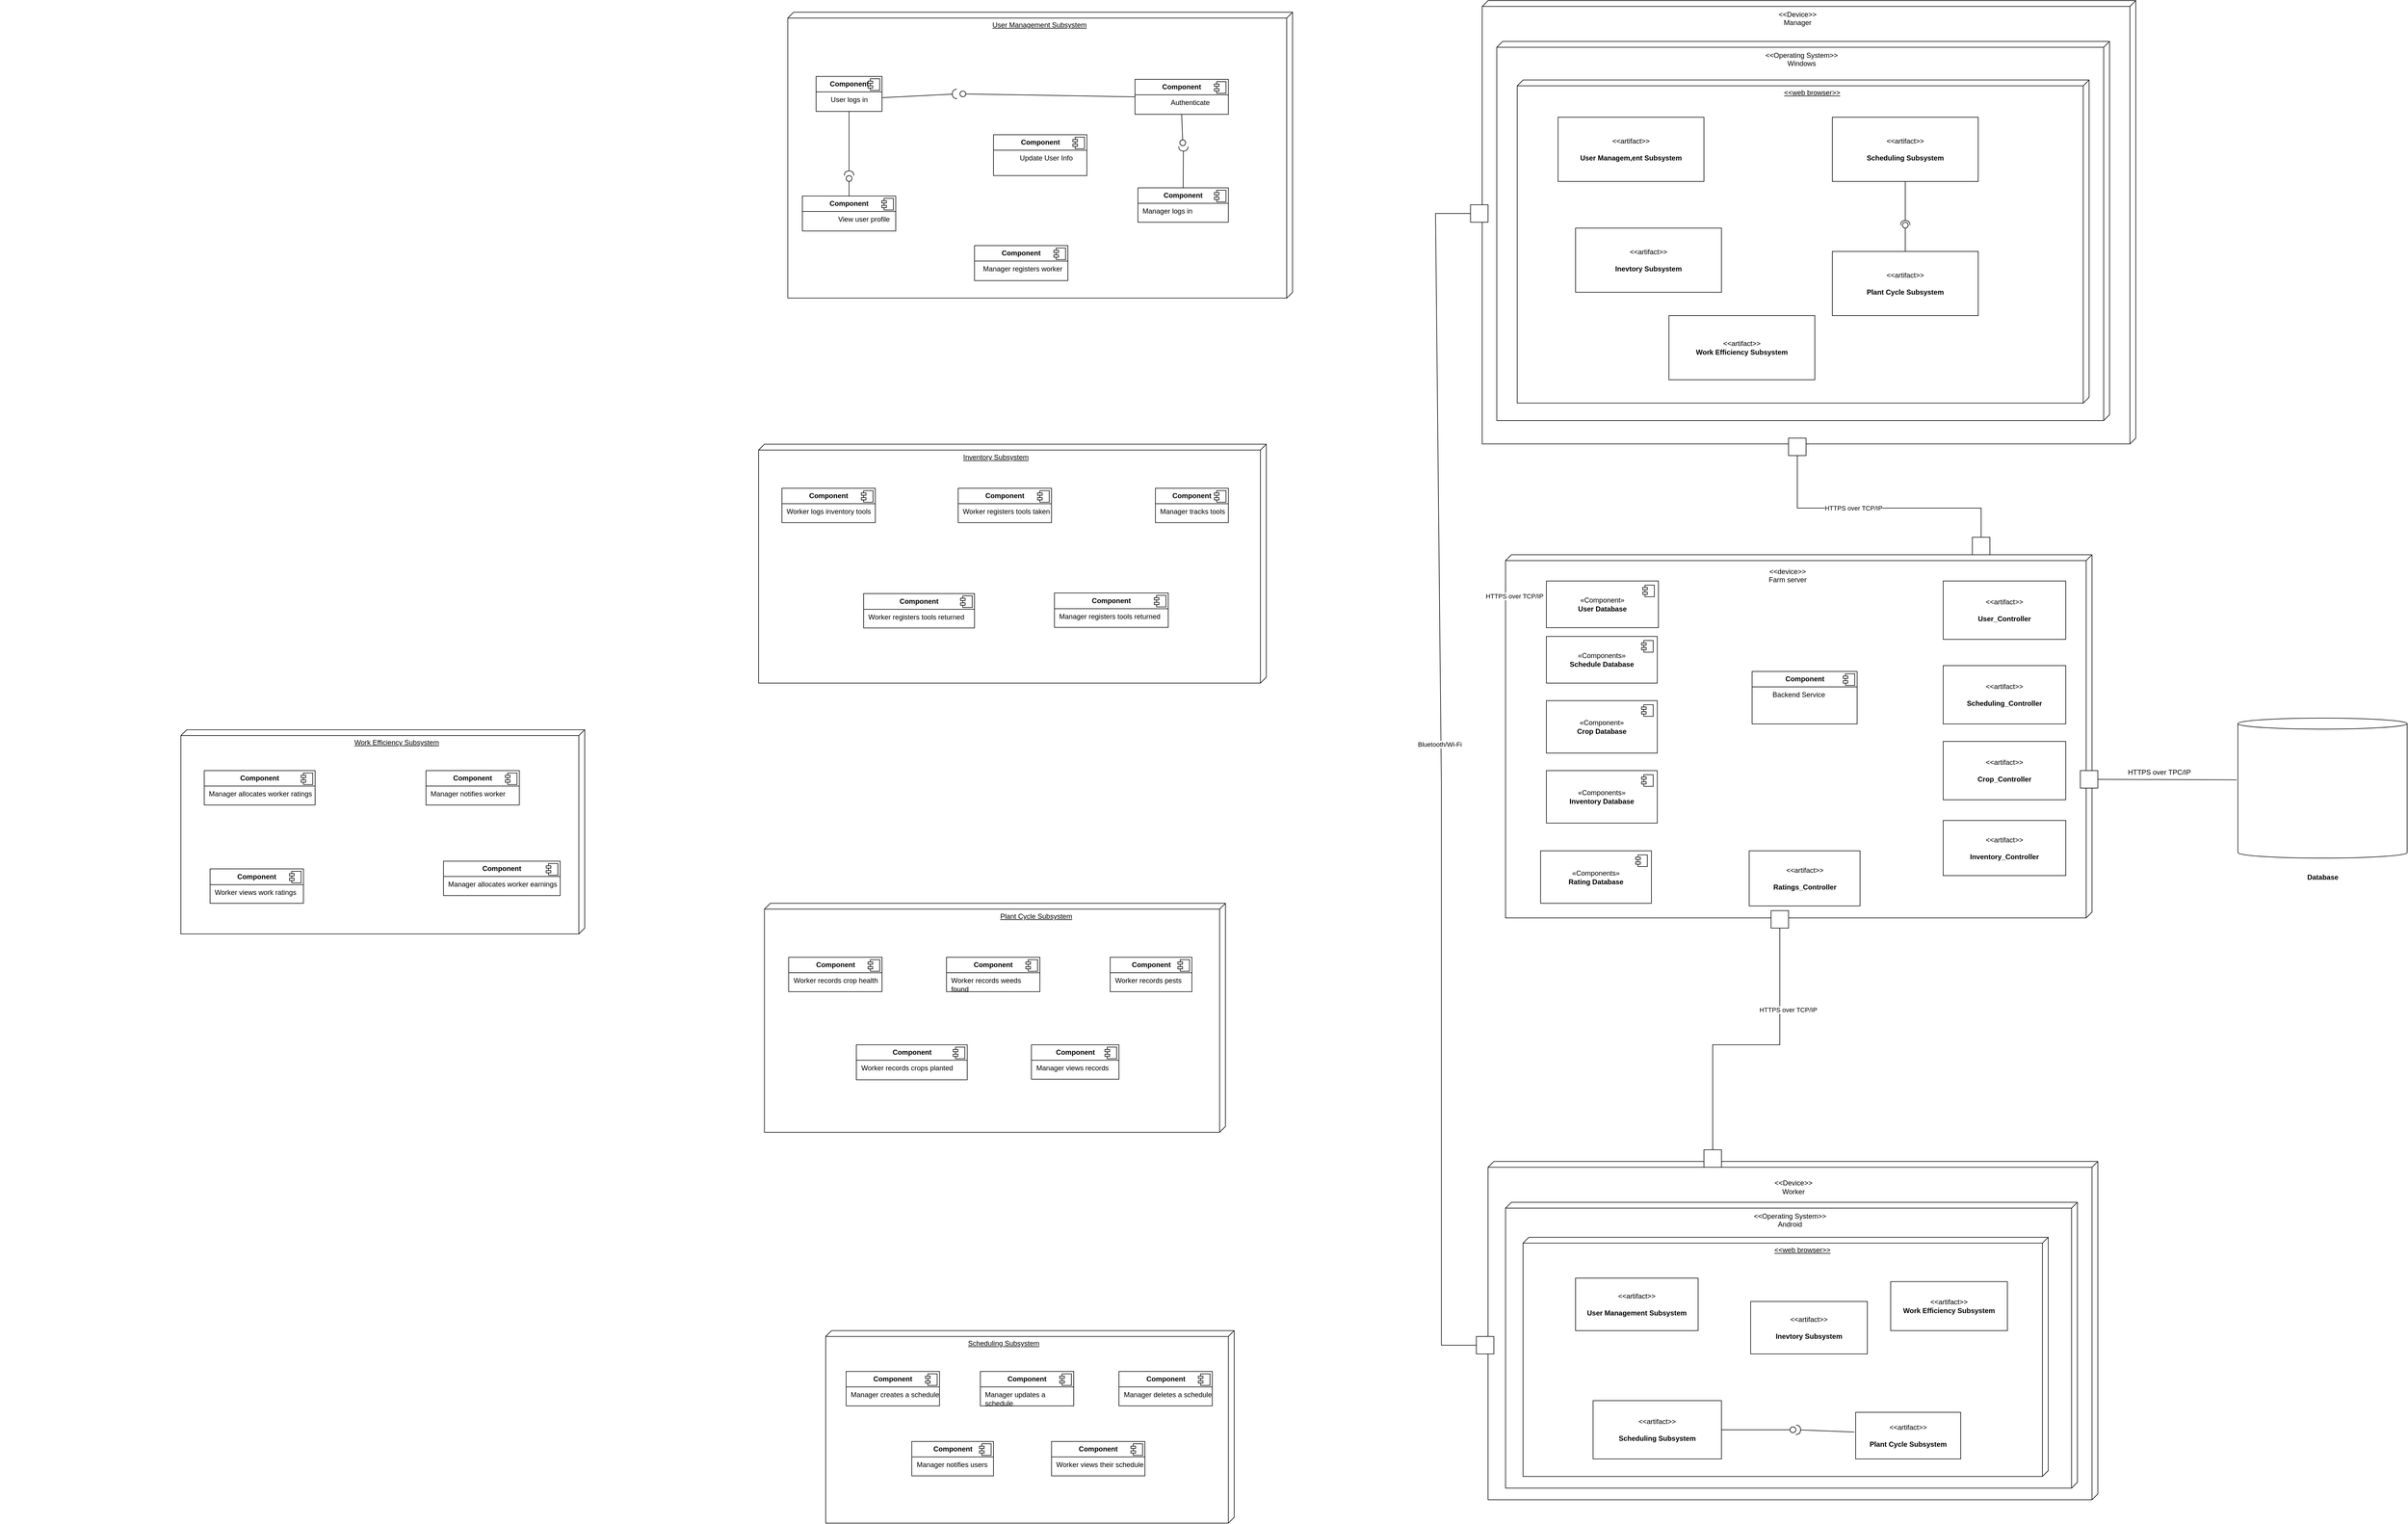 <mxfile version="27.0.6">
  <diagram name="Page-1" id="8EAtuuFN8qFxOkvctxhg">
    <mxGraphModel dx="653" dy="1584" grid="1" gridSize="10" guides="1" tooltips="1" connect="1" arrows="1" fold="1" page="1" pageScale="1" pageWidth="827" pageHeight="1169" math="0" shadow="0">
      <root>
        <mxCell id="0" />
        <mxCell id="1" parent="0" />
        <mxCell id="6KfqUc2jtIFRs5x4OwVa-10" value="" style="verticalAlign=top;align=left;spacingTop=8;spacingLeft=2;spacingRight=12;shape=cube;size=10;direction=south;fontStyle=4;html=1;whiteSpace=wrap;" parent="1" vertex="1">
          <mxGeometry x="2770" y="640" width="1005" height="622.5" as="geometry" />
        </mxCell>
        <mxCell id="6KfqUc2jtIFRs5x4OwVa-12" value="" style="verticalAlign=top;align=left;shape=cube;size=10;direction=south;fontStyle=0;html=1;boundedLbl=1;spacingLeft=5;whiteSpace=wrap;" parent="1" vertex="1">
          <mxGeometry x="2740" y="1680" width="1045" height="580" as="geometry" />
        </mxCell>
        <mxCell id="6KfqUc2jtIFRs5x4OwVa-13" value="&amp;lt;&amp;lt;Operating System&amp;gt;&amp;gt;&lt;div&gt;Android&lt;/div&gt;" style="verticalAlign=top;align=center;shape=cube;size=10;direction=south;html=1;boundedLbl=1;spacingLeft=5;whiteSpace=wrap;" parent="6KfqUc2jtIFRs5x4OwVa-12" vertex="1">
          <mxGeometry width="980" height="490" relative="1" as="geometry">
            <mxPoint x="30" y="70" as="offset" />
          </mxGeometry>
        </mxCell>
        <mxCell id="6KfqUc2jtIFRs5x4OwVa-14" value="&amp;lt;&amp;lt;Device&amp;gt;&amp;gt;&lt;div&gt;Worker&lt;/div&gt;" style="text;html=1;align=center;verticalAlign=middle;resizable=0;points=[];autosize=1;strokeColor=none;fillColor=none;" parent="6KfqUc2jtIFRs5x4OwVa-12" vertex="1">
          <mxGeometry x="477.5" y="24.167" width="90" height="40" as="geometry" />
        </mxCell>
        <mxCell id="OrcsEcIXb9L-_ybgIJPj-8" value="&lt;span style=&quot;white-space: pre;&quot;&gt;&#x9;&lt;/span&gt;&lt;span style=&quot;white-space: pre;&quot;&gt;&#x9;&lt;/span&gt;&lt;span style=&quot;white-space: pre;&quot;&gt;&#x9;&lt;/span&gt;&lt;span style=&quot;white-space: pre;&quot;&gt;&#x9;&lt;/span&gt;&lt;span style=&quot;white-space: pre;&quot;&gt;&#x9;&lt;/span&gt;&lt;span style=&quot;white-space: pre;&quot;&gt;&#x9;&lt;/span&gt;&lt;span style=&quot;white-space: pre;&quot;&gt;&#x9;&lt;/span&gt;&lt;span style=&quot;white-space: pre;&quot;&gt;&#x9;&lt;/span&gt;&lt;span style=&quot;white-space: pre;&quot;&gt;&#x9;&lt;/span&gt;&lt;span style=&quot;white-space: pre;&quot;&gt;&#x9;&lt;/span&gt;&lt;span style=&quot;white-space: pre;&quot;&gt;&#x9;&lt;/span&gt;&lt;span style=&quot;white-space: pre;&quot;&gt;&#x9;&lt;/span&gt;&lt;span style=&quot;white-space: pre;&quot;&gt;&#x9;&lt;/span&gt;&lt;span style=&quot;white-space: pre;&quot;&gt;&#x9;&lt;/span&gt;&lt;span style=&quot;white-space: pre;&quot;&gt;&#x9;&lt;/span&gt;&lt;span style=&quot;white-space: pre;&quot;&gt;&#x9;&lt;/span&gt;&amp;lt;&amp;lt;web browser&amp;gt;&amp;gt;" style="verticalAlign=top;align=left;spacingTop=8;spacingLeft=2;spacingRight=12;shape=cube;size=10;direction=south;fontStyle=4;html=1;whiteSpace=wrap;" parent="6KfqUc2jtIFRs5x4OwVa-12" vertex="1">
          <mxGeometry x="60" y="130" width="900" height="410" as="geometry" />
        </mxCell>
        <mxCell id="OrcsEcIXb9L-_ybgIJPj-9" value="&amp;lt;&amp;lt;artifact&amp;gt;&amp;gt;&lt;br&gt;&lt;br&gt;&lt;b&gt;User Management Subsystem&lt;/b&gt;" style="html=1;align=center;verticalAlign=middle;dashed=0;whiteSpace=wrap;" parent="6KfqUc2jtIFRs5x4OwVa-12" vertex="1">
          <mxGeometry x="150" y="200" width="210" height="90" as="geometry" />
        </mxCell>
        <mxCell id="OrcsEcIXb9L-_ybgIJPj-13" value="&amp;lt;&amp;lt;artifact&amp;gt;&amp;gt;&lt;br&gt;&lt;br&gt;&lt;b&gt;Plant Cycle Subsystem&lt;/b&gt;" style="html=1;align=center;verticalAlign=middle;dashed=0;whiteSpace=wrap;" parent="6KfqUc2jtIFRs5x4OwVa-12" vertex="1">
          <mxGeometry x="630" y="430" width="180" height="80" as="geometry" />
        </mxCell>
        <mxCell id="OrcsEcIXb9L-_ybgIJPj-14" value="&amp;lt;&amp;lt;artifact&amp;gt;&amp;gt;&lt;br&gt;&lt;br&gt;&lt;b&gt;Scheduling Subsystem&lt;/b&gt;" style="html=1;align=center;verticalAlign=middle;dashed=0;whiteSpace=wrap;" parent="6KfqUc2jtIFRs5x4OwVa-12" vertex="1">
          <mxGeometry x="180" y="410" width="220" height="100" as="geometry" />
        </mxCell>
        <mxCell id="oytD9x-hvFilYK9OB1zf-23" value="&amp;lt;&amp;lt;artifact&amp;gt;&amp;gt;&lt;br&gt;&lt;br&gt;&lt;b&gt;Inevtory Subsystem&lt;/b&gt;" style="html=1;align=center;verticalAlign=middle;dashed=0;whiteSpace=wrap;" vertex="1" parent="6KfqUc2jtIFRs5x4OwVa-12">
          <mxGeometry x="450" y="240" width="200" height="90" as="geometry" />
        </mxCell>
        <mxCell id="oytD9x-hvFilYK9OB1zf-24" value="&amp;lt;&amp;lt;artifact&amp;gt;&amp;gt;&lt;br&gt;&lt;b&gt;Work Efficiency Subsystem&lt;/b&gt;" style="html=1;align=center;verticalAlign=middle;dashed=0;whiteSpace=wrap;" vertex="1" parent="6KfqUc2jtIFRs5x4OwVa-12">
          <mxGeometry x="690" y="206" width="200" height="84" as="geometry" />
        </mxCell>
        <mxCell id="oytD9x-hvFilYK9OB1zf-63" value="" style="ellipse;whiteSpace=wrap;html=1;align=center;aspect=fixed;fillColor=none;strokeColor=none;resizable=0;perimeter=centerPerimeter;rotatable=0;allowArrows=0;points=[];outlineConnect=1;" vertex="1" parent="6KfqUc2jtIFRs5x4OwVa-12">
          <mxGeometry x="517.5" y="455" width="10" height="10" as="geometry" />
        </mxCell>
        <mxCell id="oytD9x-hvFilYK9OB1zf-62" value="" style="rounded=0;orthogonalLoop=1;jettySize=auto;html=1;endArrow=oval;endFill=0;sketch=0;sourcePerimeterSpacing=0;targetPerimeterSpacing=0;endSize=10;exitX=1;exitY=0.5;exitDx=0;exitDy=0;entryX=0.788;entryY=0.664;entryDx=0;entryDy=0;entryPerimeter=0;" edge="1" target="oytD9x-hvFilYK9OB1zf-63" parent="6KfqUc2jtIFRs5x4OwVa-12" source="OrcsEcIXb9L-_ybgIJPj-14">
          <mxGeometry relative="1" as="geometry">
            <mxPoint x="470" y="315" as="sourcePoint" />
          </mxGeometry>
        </mxCell>
        <mxCell id="oytD9x-hvFilYK9OB1zf-61" value="" style="rounded=0;orthogonalLoop=1;jettySize=auto;html=1;endArrow=halfCircle;endFill=0;endSize=6;strokeWidth=1;sketch=0;exitX=-0.012;exitY=0.423;exitDx=0;exitDy=0;exitPerimeter=0;" edge="1" parent="6KfqUc2jtIFRs5x4OwVa-12" source="OrcsEcIXb9L-_ybgIJPj-13">
          <mxGeometry relative="1" as="geometry">
            <mxPoint x="677.5" y="470" as="sourcePoint" />
            <mxPoint x="527.5" y="460" as="targetPoint" />
            <Array as="points">
              <mxPoint x="527.5" y="460" />
            </Array>
          </mxGeometry>
        </mxCell>
        <mxCell id="6KfqUc2jtIFRs5x4OwVa-32" value="" style="verticalAlign=top;align=left;shape=cube;size=10;direction=south;fontStyle=0;html=1;boundedLbl=1;spacingLeft=5;whiteSpace=wrap;" parent="1" vertex="1">
          <mxGeometry x="2730" y="-310" width="1120" height="760" as="geometry" />
        </mxCell>
        <mxCell id="6KfqUc2jtIFRs5x4OwVa-33" value="&amp;lt;&amp;lt;Operating System&amp;gt;&amp;gt;&lt;div&gt;Windows&lt;/div&gt;" style="verticalAlign=top;align=center;shape=cube;size=10;direction=south;html=1;boundedLbl=1;spacingLeft=5;whiteSpace=wrap;" parent="6KfqUc2jtIFRs5x4OwVa-32" vertex="1">
          <mxGeometry width="1050" height="650" relative="1" as="geometry">
            <mxPoint x="25" y="70" as="offset" />
          </mxGeometry>
        </mxCell>
        <mxCell id="OrcsEcIXb9L-_ybgIJPj-2" value="&lt;span style=&quot;white-space: pre;&quot;&gt;&#x9;&lt;/span&gt;&lt;span style=&quot;white-space: pre;&quot;&gt;&#x9;&lt;/span&gt;&lt;span style=&quot;white-space: pre;&quot;&gt;&#x9;&lt;/span&gt;&lt;span style=&quot;white-space: pre;&quot;&gt;&#x9;&lt;/span&gt;&lt;span style=&quot;white-space: pre;&quot;&gt;&#x9;&lt;/span&gt;&lt;span style=&quot;white-space: pre;&quot;&gt;&#x9;&lt;/span&gt;&lt;span style=&quot;white-space: pre;&quot;&gt;&#x9;&lt;/span&gt;&lt;span style=&quot;white-space: pre;&quot;&gt;&#x9;&lt;/span&gt;&lt;span style=&quot;white-space: pre;&quot;&gt;&#x9;&lt;/span&gt;&lt;span style=&quot;white-space: pre;&quot;&gt;&#x9;&lt;/span&gt;&lt;span style=&quot;white-space: pre;&quot;&gt;&#x9;&lt;/span&gt;&lt;span style=&quot;white-space: pre;&quot;&gt;&#x9;&lt;/span&gt;&lt;span style=&quot;white-space: pre;&quot;&gt;&#x9;&lt;/span&gt;&lt;span style=&quot;white-space: pre;&quot;&gt;&#x9;&lt;/span&gt;&lt;span style=&quot;white-space: pre;&quot;&gt;&#x9;&lt;/span&gt;&lt;span style=&quot;white-space: pre;&quot;&gt;&#x9;&lt;/span&gt;&lt;span style=&quot;white-space: pre;&quot;&gt;&#x9;&lt;/span&gt;&amp;lt;&amp;lt;web browser&amp;gt;&amp;gt;" style="verticalAlign=top;align=left;spacingTop=8;spacingLeft=2;spacingRight=12;shape=cube;size=10;direction=south;fontStyle=4;html=1;whiteSpace=wrap;" parent="6KfqUc2jtIFRs5x4OwVa-32" vertex="1">
          <mxGeometry x="60" y="136.12" width="980" height="553.88" as="geometry" />
        </mxCell>
        <mxCell id="OrcsEcIXb9L-_ybgIJPj-1" value="&amp;lt;&amp;lt;artifact&amp;gt;&amp;gt;&lt;br&gt;&lt;br&gt;&lt;b&gt;User Managem,ent Subsystem&lt;/b&gt;" style="html=1;align=center;verticalAlign=middle;dashed=0;whiteSpace=wrap;" parent="6KfqUc2jtIFRs5x4OwVa-32" vertex="1">
          <mxGeometry x="130" y="200" width="250" height="110" as="geometry" />
        </mxCell>
        <mxCell id="OrcsEcIXb9L-_ybgIJPj-4" value="&amp;lt;&amp;lt;artifact&amp;gt;&amp;gt;&lt;br&gt;&lt;br&gt;&lt;b&gt;Scheduling Subsystem&lt;/b&gt;" style="html=1;align=center;verticalAlign=middle;dashed=0;whiteSpace=wrap;" parent="6KfqUc2jtIFRs5x4OwVa-32" vertex="1">
          <mxGeometry x="600" y="200" width="250" height="110" as="geometry" />
        </mxCell>
        <mxCell id="OrcsEcIXb9L-_ybgIJPj-5" value="&amp;lt;&amp;lt;artifact&amp;gt;&amp;gt;&lt;br&gt;&lt;br&gt;&lt;b&gt;Plant Cycle Subsystem&lt;/b&gt;" style="html=1;align=center;verticalAlign=middle;dashed=0;whiteSpace=wrap;" parent="6KfqUc2jtIFRs5x4OwVa-32" vertex="1">
          <mxGeometry x="600" y="430" width="250" height="110" as="geometry" />
        </mxCell>
        <mxCell id="OrcsEcIXb9L-_ybgIJPj-6" value="&amp;lt;&amp;lt;artifact&amp;gt;&amp;gt;&lt;br&gt;&lt;br&gt;&lt;b&gt;Inevtory Subsystem&lt;/b&gt;" style="html=1;align=center;verticalAlign=middle;dashed=0;whiteSpace=wrap;" parent="6KfqUc2jtIFRs5x4OwVa-32" vertex="1">
          <mxGeometry x="160" y="390" width="250" height="110" as="geometry" />
        </mxCell>
        <mxCell id="OrcsEcIXb9L-_ybgIJPj-7" value="&amp;lt;&amp;lt;artifact&amp;gt;&amp;gt;&lt;br&gt;&lt;b&gt;Work Efficiency Subsystem&lt;/b&gt;" style="html=1;align=center;verticalAlign=middle;dashed=0;whiteSpace=wrap;" parent="6KfqUc2jtIFRs5x4OwVa-32" vertex="1">
          <mxGeometry x="320" y="540" width="250" height="110" as="geometry" />
        </mxCell>
        <mxCell id="6KfqUc2jtIFRs5x4OwVa-34" value="&amp;lt;&amp;lt;Device&amp;gt;&amp;gt;&lt;div&gt;Manager&lt;/div&gt;" style="text;html=1;align=center;" parent="6KfqUc2jtIFRs5x4OwVa-32" vertex="1">
          <mxGeometry x="20" y="10.0" width="1040" height="86.368" as="geometry" />
        </mxCell>
        <mxCell id="6KfqUc2jtIFRs5x4OwVa-49" value="Database" style="text;align=center;fontStyle=1;verticalAlign=middle;spacingLeft=3;spacingRight=3;strokeColor=none;rotatable=0;points=[[0,0.5],[1,0.5]];portConstraint=eastwest;html=1;" parent="1" vertex="1">
          <mxGeometry x="4130" y="1179.5" width="80" height="26" as="geometry" />
        </mxCell>
        <mxCell id="6KfqUc2jtIFRs5x4OwVa-50" value="&amp;lt;&amp;lt;device&amp;gt;&amp;gt;&lt;div&gt;Farm server&lt;/div&gt;" style="text;strokeColor=none;fillColor=none;align=center;verticalAlign=top;spacingLeft=4;spacingRight=4;overflow=hidden;rotatable=0;points=[[0,0.5],[1,0.5]];portConstraint=eastwest;whiteSpace=wrap;html=1;" parent="1" vertex="1">
          <mxGeometry x="3195.5" y="654.5" width="115" height="42" as="geometry" />
        </mxCell>
        <mxCell id="6KfqUc2jtIFRs5x4OwVa-87" value="«Components»&lt;br&gt;&lt;b&gt;Schedule Database&lt;/b&gt;" style="html=1;dropTarget=0;whiteSpace=wrap;" parent="1" vertex="1">
          <mxGeometry x="2840" y="780" width="190" height="80" as="geometry" />
        </mxCell>
        <mxCell id="6KfqUc2jtIFRs5x4OwVa-88" value="" style="shape=module;jettyWidth=8;jettyHeight=4;" parent="6KfqUc2jtIFRs5x4OwVa-87" vertex="1">
          <mxGeometry x="1" width="20" height="20" relative="1" as="geometry">
            <mxPoint x="-27" y="7" as="offset" />
          </mxGeometry>
        </mxCell>
        <mxCell id="6KfqUc2jtIFRs5x4OwVa-89" value="«Component»&lt;br&gt;&lt;b&gt;User Database&lt;/b&gt;" style="html=1;dropTarget=0;whiteSpace=wrap;" parent="1" vertex="1">
          <mxGeometry x="2840" y="685" width="192" height="80" as="geometry" />
        </mxCell>
        <mxCell id="6KfqUc2jtIFRs5x4OwVa-90" value="" style="shape=module;jettyWidth=8;jettyHeight=4;" parent="6KfqUc2jtIFRs5x4OwVa-89" vertex="1">
          <mxGeometry x="1" width="20" height="20" relative="1" as="geometry">
            <mxPoint x="-27" y="7" as="offset" />
          </mxGeometry>
        </mxCell>
        <mxCell id="6KfqUc2jtIFRs5x4OwVa-91" value="«Component»&lt;br&gt;&lt;b&gt;Crop Database&lt;/b&gt;" style="html=1;dropTarget=0;whiteSpace=wrap;" parent="1" vertex="1">
          <mxGeometry x="2840" y="890" width="190" height="90" as="geometry" />
        </mxCell>
        <mxCell id="6KfqUc2jtIFRs5x4OwVa-92" value="" style="shape=module;jettyWidth=8;jettyHeight=4;" parent="6KfqUc2jtIFRs5x4OwVa-91" vertex="1">
          <mxGeometry x="1" width="20" height="20" relative="1" as="geometry">
            <mxPoint x="-27" y="7" as="offset" />
          </mxGeometry>
        </mxCell>
        <mxCell id="6KfqUc2jtIFRs5x4OwVa-93" value="«Components»&lt;div&gt;&lt;b&gt;Inventory Database&lt;/b&gt;&lt;/div&gt;" style="html=1;dropTarget=0;whiteSpace=wrap;" parent="1" vertex="1">
          <mxGeometry x="2840" y="1010" width="190" height="90" as="geometry" />
        </mxCell>
        <mxCell id="6KfqUc2jtIFRs5x4OwVa-94" value="" style="shape=module;jettyWidth=8;jettyHeight=4;" parent="6KfqUc2jtIFRs5x4OwVa-93" vertex="1">
          <mxGeometry x="1" width="20" height="20" relative="1" as="geometry">
            <mxPoint x="-27" y="7" as="offset" />
          </mxGeometry>
        </mxCell>
        <mxCell id="6KfqUc2jtIFRs5x4OwVa-102" value="" style="ellipse;whiteSpace=wrap;html=1;align=center;aspect=fixed;fillColor=none;strokeColor=none;resizable=0;perimeter=centerPerimeter;rotatable=0;allowArrows=0;points=[];outlineConnect=1;" parent="1" vertex="1">
          <mxGeometry x="2376" y="480" width="10" height="10" as="geometry" />
        </mxCell>
        <mxCell id="6KfqUc2jtIFRs5x4OwVa-103" value="" style="ellipse;whiteSpace=wrap;html=1;align=center;aspect=fixed;fillColor=none;strokeColor=none;resizable=0;perimeter=centerPerimeter;rotatable=0;allowArrows=0;points=[];outlineConnect=1;" parent="1" vertex="1">
          <mxGeometry x="1982" y="696.5" width="10" height="10" as="geometry" />
        </mxCell>
        <mxCell id="6KfqUc2jtIFRs5x4OwVa-104" value="" style="ellipse;whiteSpace=wrap;html=1;align=center;aspect=fixed;fillColor=none;strokeColor=none;resizable=0;perimeter=centerPerimeter;rotatable=0;allowArrows=0;points=[];outlineConnect=1;" parent="1" vertex="1">
          <mxGeometry x="1997" y="876.5" width="10" height="10" as="geometry" />
        </mxCell>
        <mxCell id="6KfqUc2jtIFRs5x4OwVa-105" value="" style="ellipse;whiteSpace=wrap;html=1;align=center;aspect=fixed;fillColor=none;strokeColor=none;resizable=0;perimeter=centerPerimeter;rotatable=0;allowArrows=0;points=[];outlineConnect=1;" parent="1" vertex="1">
          <mxGeometry x="2067" y="876.5" width="10" height="10" as="geometry" />
        </mxCell>
        <mxCell id="6KfqUc2jtIFRs5x4OwVa-108" value="" style="ellipse;whiteSpace=wrap;html=1;align=center;aspect=fixed;fillColor=none;strokeColor=none;resizable=0;perimeter=centerPerimeter;rotatable=0;allowArrows=0;points=[];outlineConnect=1;" parent="1" vertex="1">
          <mxGeometry x="2165" y="730" width="10" height="10" as="geometry" />
        </mxCell>
        <mxCell id="6KfqUc2jtIFRs5x4OwVa-113" value="" style="ellipse;whiteSpace=wrap;html=1;align=center;aspect=fixed;fillColor=none;strokeColor=none;resizable=0;perimeter=centerPerimeter;rotatable=0;allowArrows=0;points=[];outlineConnect=1;" parent="1" vertex="1">
          <mxGeometry x="2195" y="910" width="10" height="10" as="geometry" />
        </mxCell>
        <mxCell id="6KfqUc2jtIFRs5x4OwVa-114" value="" style="ellipse;whiteSpace=wrap;html=1;align=center;aspect=fixed;fillColor=none;strokeColor=none;resizable=0;perimeter=centerPerimeter;rotatable=0;allowArrows=0;points=[];outlineConnect=1;" parent="1" vertex="1">
          <mxGeometry x="2195" y="840" width="10" height="10" as="geometry" />
        </mxCell>
        <mxCell id="6KfqUc2jtIFRs5x4OwVa-115" value="" style="ellipse;whiteSpace=wrap;html=1;align=center;aspect=fixed;fillColor=none;strokeColor=none;resizable=0;perimeter=centerPerimeter;rotatable=0;allowArrows=0;points=[];outlineConnect=1;" parent="1" vertex="1">
          <mxGeometry x="2285" y="880" width="10" height="10" as="geometry" />
        </mxCell>
        <mxCell id="6KfqUc2jtIFRs5x4OwVa-116" value="" style="ellipse;whiteSpace=wrap;html=1;align=center;aspect=fixed;fillColor=none;strokeColor=none;resizable=0;perimeter=centerPerimeter;rotatable=0;allowArrows=0;points=[];outlineConnect=1;" parent="1" vertex="1">
          <mxGeometry x="2485" y="870" width="10" height="10" as="geometry" />
        </mxCell>
        <mxCell id="6KfqUc2jtIFRs5x4OwVa-132" value="" style="ellipse;whiteSpace=wrap;html=1;align=center;aspect=fixed;fillColor=none;strokeColor=none;resizable=0;perimeter=centerPerimeter;rotatable=0;allowArrows=0;points=[];outlineConnect=1;" parent="1" vertex="1">
          <mxGeometry x="190" y="930" width="10" height="10" as="geometry" />
        </mxCell>
        <mxCell id="6KfqUc2jtIFRs5x4OwVa-138" value="" style="ellipse;whiteSpace=wrap;html=1;align=center;aspect=fixed;fillColor=none;strokeColor=none;resizable=0;perimeter=centerPerimeter;rotatable=0;allowArrows=0;points=[];outlineConnect=1;" parent="1" vertex="1">
          <mxGeometry x="1500" y="404" width="10" height="10" as="geometry" />
        </mxCell>
        <mxCell id="6KfqUc2jtIFRs5x4OwVa-149" value="" style="ellipse;whiteSpace=wrap;html=1;align=center;aspect=fixed;fillColor=none;strokeColor=none;resizable=0;perimeter=centerPerimeter;rotatable=0;allowArrows=0;points=[];outlineConnect=1;" parent="1" vertex="1">
          <mxGeometry x="955" y="930" width="10" height="10" as="geometry" />
        </mxCell>
        <mxCell id="6KfqUc2jtIFRs5x4OwVa-11" value="" style="shape=cylinder3;whiteSpace=wrap;html=1;boundedLbl=1;backgroundOutline=1;size=9.474;" parent="1" vertex="1">
          <mxGeometry x="4025" y="920" width="290" height="240" as="geometry" />
        </mxCell>
        <mxCell id="OrcsEcIXb9L-_ybgIJPj-17" value="&amp;lt;&amp;lt;artifact&amp;gt;&amp;gt;&lt;br&gt;&lt;br&gt;&lt;b&gt;User_Controller&lt;/b&gt;" style="html=1;align=center;verticalAlign=middle;dashed=0;whiteSpace=wrap;" parent="1" vertex="1">
          <mxGeometry x="3520" y="685" width="210" height="100" as="geometry" />
        </mxCell>
        <mxCell id="OrcsEcIXb9L-_ybgIJPj-18" value="&amp;lt;&amp;lt;artifact&amp;gt;&amp;gt;&lt;br&gt;&lt;br&gt;&lt;b&gt;Scheduling_Controller&lt;/b&gt;" style="html=1;align=center;verticalAlign=middle;dashed=0;whiteSpace=wrap;" parent="1" vertex="1">
          <mxGeometry x="3520" y="830" width="210" height="100" as="geometry" />
        </mxCell>
        <mxCell id="OrcsEcIXb9L-_ybgIJPj-23" value="&lt;p style=&quot;margin:0px;margin-top:6px;text-align:center;&quot;&gt;&lt;b&gt;Component&lt;/b&gt;&lt;/p&gt;&lt;hr size=&quot;1&quot; style=&quot;border-style:solid;&quot;&gt;&lt;p style=&quot;margin:0px;margin-left:8px;&quot;&gt;&lt;span style=&quot;white-space: pre;&quot;&gt;&#x9;&lt;/span&gt;Backend Service&lt;/p&gt;" style="align=left;overflow=fill;html=1;dropTarget=0;whiteSpace=wrap;" parent="1" vertex="1">
          <mxGeometry x="3192.5" y="840" width="180" height="90" as="geometry" />
        </mxCell>
        <mxCell id="OrcsEcIXb9L-_ybgIJPj-24" value="" style="shape=component;jettyWidth=8;jettyHeight=4;" parent="OrcsEcIXb9L-_ybgIJPj-23" vertex="1">
          <mxGeometry x="1" width="20" height="20" relative="1" as="geometry">
            <mxPoint x="-24" y="4" as="offset" />
          </mxGeometry>
        </mxCell>
        <mxCell id="OrcsEcIXb9L-_ybgIJPj-25" value="&lt;span style=&quot;white-space: pre;&quot;&gt;&#x9;&lt;/span&gt;&lt;span style=&quot;white-space: pre;&quot;&gt;&#x9;&lt;/span&gt;&lt;span style=&quot;white-space: pre;&quot;&gt;&#x9;&lt;/span&gt;&lt;span style=&quot;white-space: pre;&quot;&gt;&#x9;&lt;/span&gt;&lt;span style=&quot;white-space: pre;&quot;&gt;&#x9;&lt;/span&gt;&lt;span style=&quot;white-space: pre;&quot;&gt;&#x9;&lt;/span&gt;&lt;span style=&quot;white-space: pre;&quot;&gt;&#x9;&lt;/span&gt;&lt;span style=&quot;white-space: pre;&quot;&gt;&#x9;&lt;span style=&quot;white-space: pre;&quot;&gt;&#x9;&lt;span style=&quot;white-space: pre;&quot;&gt;&#x9;&lt;/span&gt;&lt;span style=&quot;white-space: pre;&quot;&gt;&#x9;&lt;/span&gt;&lt;span style=&quot;white-space: pre;&quot;&gt;&#x9;&lt;/span&gt;&lt;span style=&quot;white-space: pre;&quot;&gt;&#x9;&lt;/span&gt;&lt;/span&gt;U&lt;/span&gt;ser Management Subsystem" style="verticalAlign=top;align=left;spacingTop=8;spacingLeft=2;spacingRight=12;shape=cube;size=10;direction=south;fontStyle=4;html=1;whiteSpace=wrap;" parent="1" vertex="1">
          <mxGeometry x="1540" y="-290" width="865" height="490" as="geometry" />
        </mxCell>
        <mxCell id="OrcsEcIXb9L-_ybgIJPj-27" value="&lt;p style=&quot;margin:0px;margin-top:6px;text-align:center;&quot;&gt;&lt;b&gt;Component&lt;/b&gt;&lt;/p&gt;&lt;hr size=&quot;1&quot; style=&quot;border-style:solid;&quot;&gt;&lt;p style=&quot;margin:0px;margin-left:8px;&quot;&gt;&lt;span style=&quot;white-space: pre;&quot;&gt;     U&lt;/span&gt;ser logs in&lt;/p&gt;" style="align=left;overflow=fill;html=1;dropTarget=0;whiteSpace=wrap;" parent="1" vertex="1">
          <mxGeometry x="1588.5" y="-180" width="113" height="60" as="geometry" />
        </mxCell>
        <mxCell id="OrcsEcIXb9L-_ybgIJPj-28" value="" style="shape=component;jettyWidth=8;jettyHeight=4;" parent="OrcsEcIXb9L-_ybgIJPj-27" vertex="1">
          <mxGeometry x="1" width="20" height="20" relative="1" as="geometry">
            <mxPoint x="-24" y="4" as="offset" />
          </mxGeometry>
        </mxCell>
        <mxCell id="OrcsEcIXb9L-_ybgIJPj-29" value="&lt;p style=&quot;margin:0px;margin-top:6px;text-align:center;&quot;&gt;&lt;b&gt;Component&lt;/b&gt;&lt;/p&gt;&lt;hr size=&quot;1&quot; style=&quot;border-style:solid;&quot;&gt;&lt;p style=&quot;margin:0px;margin-left:8px;&quot;&gt;&lt;span style=&quot;white-space: pre;&quot;&gt;&#x9;&lt;span style=&quot;white-space: pre;&quot;&gt;&#x9;&lt;/span&gt;&lt;/span&gt;Authenticate&lt;/p&gt;" style="align=left;overflow=fill;html=1;dropTarget=0;whiteSpace=wrap;" parent="1" vertex="1">
          <mxGeometry x="2135" y="-175" width="160" height="60" as="geometry" />
        </mxCell>
        <mxCell id="OrcsEcIXb9L-_ybgIJPj-30" value="" style="shape=component;jettyWidth=8;jettyHeight=4;" parent="OrcsEcIXb9L-_ybgIJPj-29" vertex="1">
          <mxGeometry x="1" width="20" height="20" relative="1" as="geometry">
            <mxPoint x="-24" y="4" as="offset" />
          </mxGeometry>
        </mxCell>
        <mxCell id="OrcsEcIXb9L-_ybgIJPj-31" value="&lt;p style=&quot;margin:0px;margin-top:6px;text-align:center;&quot;&gt;&lt;b&gt;Component&lt;/b&gt;&lt;/p&gt;&lt;hr size=&quot;1&quot; style=&quot;border-style:solid;&quot;&gt;&lt;p style=&quot;margin:0px;margin-left:8px;&quot;&gt;&lt;span style=&quot;white-space: pre;&quot;&gt;&#x9;   Update User Info&lt;/span&gt;&lt;/p&gt;" style="align=left;overflow=fill;html=1;dropTarget=0;whiteSpace=wrap;" parent="1" vertex="1">
          <mxGeometry x="1892.5" y="-80" width="160" height="70" as="geometry" />
        </mxCell>
        <mxCell id="OrcsEcIXb9L-_ybgIJPj-32" value="" style="shape=component;jettyWidth=8;jettyHeight=4;" parent="OrcsEcIXb9L-_ybgIJPj-31" vertex="1">
          <mxGeometry x="1" width="20" height="20" relative="1" as="geometry">
            <mxPoint x="-24" y="4" as="offset" />
          </mxGeometry>
        </mxCell>
        <mxCell id="OrcsEcIXb9L-_ybgIJPj-33" value="&lt;p style=&quot;margin:0px;margin-top:6px;text-align:center;&quot;&gt;&lt;b&gt;Component&lt;/b&gt;&lt;/p&gt;&lt;hr size=&quot;1&quot; style=&quot;border-style:solid;&quot;&gt;&lt;p style=&quot;margin:0px;margin-left:8px;&quot;&gt;&amp;nbsp; Manager registers worker&lt;/p&gt;" style="align=left;overflow=fill;html=1;dropTarget=0;whiteSpace=wrap;" parent="1" vertex="1">
          <mxGeometry x="1860" y="110" width="160" height="60" as="geometry" />
        </mxCell>
        <mxCell id="OrcsEcIXb9L-_ybgIJPj-34" value="" style="shape=component;jettyWidth=8;jettyHeight=4;" parent="OrcsEcIXb9L-_ybgIJPj-33" vertex="1">
          <mxGeometry x="1" width="20" height="20" relative="1" as="geometry">
            <mxPoint x="-24" y="4" as="offset" />
          </mxGeometry>
        </mxCell>
        <mxCell id="OrcsEcIXb9L-_ybgIJPj-37" value="&lt;span style=&quot;white-space: pre;&quot;&gt;&#x9;&lt;/span&gt;&lt;span style=&quot;white-space: pre;&quot;&gt;&#x9;&lt;/span&gt;&lt;span style=&quot;white-space: pre;&quot;&gt;&#x9;&lt;/span&gt;&lt;span style=&quot;white-space: pre;&quot;&gt;&#x9;&lt;/span&gt;&lt;span style=&quot;white-space: pre;&quot;&gt;&#x9;&lt;/span&gt;&lt;span style=&quot;white-space: pre;&quot;&gt;&#x9;&lt;/span&gt;&lt;span style=&quot;white-space: pre;&quot;&gt;&#x9;&lt;/span&gt;&lt;span style=&quot;white-space: pre;&quot;&gt;&#x9;&lt;/span&gt;&lt;span style=&quot;white-space: pre;&quot;&gt;&#x9;&lt;/span&gt;Scheduling Subsystem" style="verticalAlign=top;align=left;spacingTop=8;spacingLeft=2;spacingRight=12;shape=cube;size=10;direction=south;fontStyle=4;html=1;whiteSpace=wrap;" parent="1" vertex="1">
          <mxGeometry x="1605" y="1970" width="700" height="330" as="geometry" />
        </mxCell>
        <mxCell id="OrcsEcIXb9L-_ybgIJPj-38" value="&lt;p style=&quot;margin:0px;margin-top:6px;text-align:center;&quot;&gt;&lt;b&gt;Component&lt;/b&gt;&lt;/p&gt;&lt;hr size=&quot;1&quot; style=&quot;border-style:solid;&quot;&gt;&lt;p style=&quot;margin:0px;margin-left:8px;&quot;&gt;Manager creates a schedule&lt;/p&gt;" style="align=left;overflow=fill;html=1;dropTarget=0;whiteSpace=wrap;" parent="1" vertex="1">
          <mxGeometry x="1640" y="2040" width="160" height="59" as="geometry" />
        </mxCell>
        <mxCell id="OrcsEcIXb9L-_ybgIJPj-39" value="" style="shape=component;jettyWidth=8;jettyHeight=4;" parent="OrcsEcIXb9L-_ybgIJPj-38" vertex="1">
          <mxGeometry x="1" width="20" height="20" relative="1" as="geometry">
            <mxPoint x="-24" y="4" as="offset" />
          </mxGeometry>
        </mxCell>
        <mxCell id="OrcsEcIXb9L-_ybgIJPj-40" value="&lt;p style=&quot;margin:0px;margin-top:6px;text-align:center;&quot;&gt;&lt;b&gt;Component&lt;/b&gt;&lt;/p&gt;&lt;hr size=&quot;1&quot; style=&quot;border-style:solid;&quot;&gt;&lt;p style=&quot;margin:0px;margin-left:8px;&quot;&gt;Manager updates a schedule&lt;/p&gt;" style="align=left;overflow=fill;html=1;dropTarget=0;whiteSpace=wrap;" parent="1" vertex="1">
          <mxGeometry x="1870" y="2040" width="160" height="59" as="geometry" />
        </mxCell>
        <mxCell id="OrcsEcIXb9L-_ybgIJPj-41" value="" style="shape=component;jettyWidth=8;jettyHeight=4;" parent="OrcsEcIXb9L-_ybgIJPj-40" vertex="1">
          <mxGeometry x="1" width="20" height="20" relative="1" as="geometry">
            <mxPoint x="-24" y="4" as="offset" />
          </mxGeometry>
        </mxCell>
        <mxCell id="OrcsEcIXb9L-_ybgIJPj-42" value="&lt;p style=&quot;margin:0px;margin-top:6px;text-align:center;&quot;&gt;&lt;b&gt;Component&lt;/b&gt;&lt;/p&gt;&lt;hr size=&quot;1&quot; style=&quot;border-style:solid;&quot;&gt;&lt;p style=&quot;margin:0px;margin-left:8px;&quot;&gt;Manager deletes a schedule&lt;/p&gt;" style="align=left;overflow=fill;html=1;dropTarget=0;whiteSpace=wrap;" parent="1" vertex="1">
          <mxGeometry x="2107.5" y="2040" width="160" height="59" as="geometry" />
        </mxCell>
        <mxCell id="OrcsEcIXb9L-_ybgIJPj-43" value="" style="shape=component;jettyWidth=8;jettyHeight=4;" parent="OrcsEcIXb9L-_ybgIJPj-42" vertex="1">
          <mxGeometry x="1" width="20" height="20" relative="1" as="geometry">
            <mxPoint x="-24" y="4" as="offset" />
          </mxGeometry>
        </mxCell>
        <mxCell id="OrcsEcIXb9L-_ybgIJPj-44" value="&lt;p style=&quot;margin:0px;margin-top:6px;text-align:center;&quot;&gt;&lt;b&gt;Component&lt;/b&gt;&lt;/p&gt;&lt;hr size=&quot;1&quot; style=&quot;border-style:solid;&quot;&gt;&lt;p style=&quot;margin:0px;margin-left:8px;&quot;&gt;Manager notifies users&lt;/p&gt;" style="align=left;overflow=fill;html=1;dropTarget=0;whiteSpace=wrap;" parent="1" vertex="1">
          <mxGeometry x="1752.5" y="2160" width="140" height="59" as="geometry" />
        </mxCell>
        <mxCell id="OrcsEcIXb9L-_ybgIJPj-45" value="" style="shape=component;jettyWidth=8;jettyHeight=4;" parent="OrcsEcIXb9L-_ybgIJPj-44" vertex="1">
          <mxGeometry x="1" width="20" height="20" relative="1" as="geometry">
            <mxPoint x="-24" y="4" as="offset" />
          </mxGeometry>
        </mxCell>
        <mxCell id="OrcsEcIXb9L-_ybgIJPj-46" value="&lt;p style=&quot;margin:0px;margin-top:6px;text-align:center;&quot;&gt;&lt;b&gt;Component&lt;/b&gt;&lt;/p&gt;&lt;hr size=&quot;1&quot; style=&quot;border-style:solid;&quot;&gt;&lt;p style=&quot;margin:0px;margin-left:8px;&quot;&gt;Worker views their schedule&lt;/p&gt;" style="align=left;overflow=fill;html=1;dropTarget=0;whiteSpace=wrap;" parent="1" vertex="1">
          <mxGeometry x="1992" y="2160" width="160" height="59" as="geometry" />
        </mxCell>
        <mxCell id="OrcsEcIXb9L-_ybgIJPj-47" value="" style="shape=component;jettyWidth=8;jettyHeight=4;" parent="OrcsEcIXb9L-_ybgIJPj-46" vertex="1">
          <mxGeometry x="1" width="20" height="20" relative="1" as="geometry">
            <mxPoint x="-24" y="4" as="offset" />
          </mxGeometry>
        </mxCell>
        <mxCell id="OrcsEcIXb9L-_ybgIJPj-48" value="&lt;p style=&quot;margin:0px;margin-top:6px;text-align:center;&quot;&gt;&lt;b&gt;Component&lt;/b&gt;&lt;/p&gt;&lt;hr size=&quot;1&quot; style=&quot;border-style:solid;&quot;&gt;&lt;p style=&quot;margin:0px;margin-left:8px;&quot;&gt;Manager logs in&lt;/p&gt;" style="align=left;overflow=fill;html=1;dropTarget=0;whiteSpace=wrap;" parent="1" vertex="1">
          <mxGeometry x="2140" y="11" width="155" height="59" as="geometry" />
        </mxCell>
        <mxCell id="OrcsEcIXb9L-_ybgIJPj-49" value="" style="shape=component;jettyWidth=8;jettyHeight=4;" parent="OrcsEcIXb9L-_ybgIJPj-48" vertex="1">
          <mxGeometry x="1" width="20" height="20" relative="1" as="geometry">
            <mxPoint x="-24" y="4" as="offset" />
          </mxGeometry>
        </mxCell>
        <mxCell id="OrcsEcIXb9L-_ybgIJPj-50" value="&lt;span style=&quot;white-space: pre;&quot;&gt;&#x9;&lt;/span&gt;&lt;span style=&quot;white-space: pre;&quot;&gt;&#x9;&lt;/span&gt;&lt;span style=&quot;white-space: pre;&quot;&gt;&#x9;&lt;/span&gt;&lt;span style=&quot;white-space: pre;&quot;&gt;&#x9;&lt;/span&gt;&lt;span style=&quot;white-space: pre;&quot;&gt;&#x9;&lt;/span&gt;&lt;span style=&quot;white-space: pre;&quot;&gt;&#x9;&lt;/span&gt;&lt;span style=&quot;white-space: pre;&quot;&gt;&#x9;&lt;/span&gt;&lt;span style=&quot;white-space: pre;&quot;&gt;&#x9;&lt;/span&gt;&lt;span style=&quot;white-space: pre;&quot;&gt;&#x9;&lt;span style=&quot;white-space: pre;&quot;&gt;&#x9;&lt;/span&gt;&lt;span style=&quot;white-space: pre;&quot;&gt;&#x9;&lt;/span&gt;&lt;span style=&quot;white-space: pre;&quot;&gt;&#x9;&lt;/span&gt;&lt;span style=&quot;white-space: pre;&quot;&gt;&#x9;&lt;/span&gt;&lt;span style=&quot;white-space: pre;&quot;&gt;&#x9;&lt;/span&gt;&lt;span style=&quot;white-space: pre;&quot;&gt;&#x9;&lt;/span&gt;&lt;/span&gt;Plant Cycle Subsystem" style="verticalAlign=top;align=left;spacingTop=8;spacingLeft=2;spacingRight=12;shape=cube;size=10;direction=south;fontStyle=4;html=1;whiteSpace=wrap;" parent="1" vertex="1">
          <mxGeometry x="1500" y="1237.5" width="790" height="392.5" as="geometry" />
        </mxCell>
        <mxCell id="OrcsEcIXb9L-_ybgIJPj-53" value="&lt;p style=&quot;margin:0px;margin-top:6px;text-align:center;&quot;&gt;&lt;b&gt;Component&lt;/b&gt;&lt;/p&gt;&lt;hr size=&quot;1&quot; style=&quot;border-style:solid;&quot;&gt;&lt;p style=&quot;margin:0px;margin-left:8px;&quot;&gt;Worker records crops planted&lt;/p&gt;" style="align=left;overflow=fill;html=1;dropTarget=0;whiteSpace=wrap;" parent="1" vertex="1">
          <mxGeometry x="1657.5" y="1480" width="190" height="60" as="geometry" />
        </mxCell>
        <mxCell id="OrcsEcIXb9L-_ybgIJPj-54" value="" style="shape=component;jettyWidth=8;jettyHeight=4;" parent="OrcsEcIXb9L-_ybgIJPj-53" vertex="1">
          <mxGeometry x="1" width="20" height="20" relative="1" as="geometry">
            <mxPoint x="-24" y="4" as="offset" />
          </mxGeometry>
        </mxCell>
        <mxCell id="OrcsEcIXb9L-_ybgIJPj-55" value="&lt;p style=&quot;margin:0px;margin-top:6px;text-align:center;&quot;&gt;&lt;b&gt;Component&lt;/b&gt;&lt;/p&gt;&lt;hr size=&quot;1&quot; style=&quot;border-style:solid;&quot;&gt;&lt;p style=&quot;margin:0px;margin-left:8px;&quot;&gt;Worker records pests&lt;/p&gt;&lt;p style=&quot;margin:0px;margin-left:8px;&quot;&gt;&lt;br&gt;&lt;/p&gt;" style="align=left;overflow=fill;html=1;dropTarget=0;whiteSpace=wrap;" parent="1" vertex="1">
          <mxGeometry x="2092.5" y="1330" width="140" height="59" as="geometry" />
        </mxCell>
        <mxCell id="OrcsEcIXb9L-_ybgIJPj-56" value="" style="shape=component;jettyWidth=8;jettyHeight=4;" parent="OrcsEcIXb9L-_ybgIJPj-55" vertex="1">
          <mxGeometry x="1" width="20" height="20" relative="1" as="geometry">
            <mxPoint x="-24" y="4" as="offset" />
          </mxGeometry>
        </mxCell>
        <mxCell id="OrcsEcIXb9L-_ybgIJPj-57" value="&lt;p style=&quot;margin:0px;margin-top:6px;text-align:center;&quot;&gt;&lt;b&gt;Component&lt;/b&gt;&lt;/p&gt;&lt;hr size=&quot;1&quot; style=&quot;border-style:solid;&quot;&gt;&lt;p style=&quot;margin:0px;margin-left:8px;&quot;&gt;Worker records crop health&lt;/p&gt;" style="align=left;overflow=fill;html=1;dropTarget=0;whiteSpace=wrap;" parent="1" vertex="1">
          <mxGeometry x="1541.5" y="1330" width="160" height="59" as="geometry" />
        </mxCell>
        <mxCell id="OrcsEcIXb9L-_ybgIJPj-58" value="" style="shape=component;jettyWidth=8;jettyHeight=4;" parent="OrcsEcIXb9L-_ybgIJPj-57" vertex="1">
          <mxGeometry x="1" width="20" height="20" relative="1" as="geometry">
            <mxPoint x="-24" y="4" as="offset" />
          </mxGeometry>
        </mxCell>
        <mxCell id="OrcsEcIXb9L-_ybgIJPj-59" value="&lt;p style=&quot;margin:0px;margin-top:6px;text-align:center;&quot;&gt;&lt;b&gt;Component&lt;/b&gt;&lt;/p&gt;&lt;hr size=&quot;1&quot; style=&quot;border-style:solid;&quot;&gt;&lt;p style=&quot;margin:0px;margin-left:8px;&quot;&gt;Worker records weeds found&lt;/p&gt;" style="align=left;overflow=fill;html=1;dropTarget=0;whiteSpace=wrap;" parent="1" vertex="1">
          <mxGeometry x="1812" y="1330" width="160" height="59" as="geometry" />
        </mxCell>
        <mxCell id="OrcsEcIXb9L-_ybgIJPj-60" value="" style="shape=component;jettyWidth=8;jettyHeight=4;" parent="OrcsEcIXb9L-_ybgIJPj-59" vertex="1">
          <mxGeometry x="1" width="20" height="20" relative="1" as="geometry">
            <mxPoint x="-24" y="4" as="offset" />
          </mxGeometry>
        </mxCell>
        <mxCell id="OrcsEcIXb9L-_ybgIJPj-61" value="&lt;p style=&quot;margin:0px;margin-top:6px;text-align:center;&quot;&gt;&lt;b&gt;Component&lt;/b&gt;&lt;/p&gt;&lt;hr size=&quot;1&quot; style=&quot;border-style:solid;&quot;&gt;&lt;p style=&quot;margin:0px;margin-left:8px;&quot;&gt;Manager views records&lt;/p&gt;" style="align=left;overflow=fill;html=1;dropTarget=0;whiteSpace=wrap;" parent="1" vertex="1">
          <mxGeometry x="1957.5" y="1480" width="150" height="59" as="geometry" />
        </mxCell>
        <mxCell id="OrcsEcIXb9L-_ybgIJPj-62" value="" style="shape=component;jettyWidth=8;jettyHeight=4;" parent="OrcsEcIXb9L-_ybgIJPj-61" vertex="1">
          <mxGeometry x="1" width="20" height="20" relative="1" as="geometry">
            <mxPoint x="-24" y="4" as="offset" />
          </mxGeometry>
        </mxCell>
        <mxCell id="OrcsEcIXb9L-_ybgIJPj-63" value="&lt;span style=&quot;white-space: pre;&quot;&gt;&#x9;&lt;/span&gt;&lt;span style=&quot;white-space: pre;&quot;&gt;&#x9;&lt;/span&gt;&lt;span style=&quot;white-space: pre;&quot;&gt;&#x9;&lt;/span&gt;&lt;span style=&quot;white-space: pre;&quot;&gt;&#x9;&lt;/span&gt;&lt;span style=&quot;white-space: pre;&quot;&gt;&#x9;&lt;/span&gt;&lt;span style=&quot;white-space: pre;&quot;&gt;&#x9;&lt;span style=&quot;white-space: pre;&quot;&gt;&#x9;&lt;/span&gt;&lt;span style=&quot;white-space: pre;&quot;&gt;&#x9;&lt;/span&gt;&lt;span style=&quot;white-space: pre;&quot;&gt;&#x9;&lt;/span&gt;&lt;span style=&quot;white-space: pre;&quot;&gt;&#x9;&lt;/span&gt;&lt;span style=&quot;white-space: pre;&quot;&gt;&#x9;&lt;/span&gt;W&lt;/span&gt;ork Efficiency&amp;nbsp;Subsystem" style="verticalAlign=top;align=left;spacingTop=8;spacingLeft=2;spacingRight=12;shape=cube;size=10;direction=south;fontStyle=4;html=1;whiteSpace=wrap;" parent="1" vertex="1">
          <mxGeometry x="500" y="940" width="692" height="350" as="geometry" />
        </mxCell>
        <mxCell id="oytD9x-hvFilYK9OB1zf-1" value="&lt;p style=&quot;margin:0px;margin-top:6px;text-align:center;&quot;&gt;&lt;b&gt;Component&lt;/b&gt;&lt;/p&gt;&lt;hr size=&quot;1&quot; style=&quot;border-style:solid;&quot;&gt;&lt;p style=&quot;margin:0px;margin-left:8px;&quot;&gt;Worker views work ratings&lt;/p&gt;" style="align=left;overflow=fill;html=1;dropTarget=0;whiteSpace=wrap;" vertex="1" parent="1">
          <mxGeometry x="550" y="1178.5" width="160" height="59" as="geometry" />
        </mxCell>
        <mxCell id="oytD9x-hvFilYK9OB1zf-2" value="" style="shape=component;jettyWidth=8;jettyHeight=4;" vertex="1" parent="oytD9x-hvFilYK9OB1zf-1">
          <mxGeometry x="1" width="20" height="20" relative="1" as="geometry">
            <mxPoint x="-24" y="4" as="offset" />
          </mxGeometry>
        </mxCell>
        <mxCell id="oytD9x-hvFilYK9OB1zf-3" value="&lt;p style=&quot;margin:0px;margin-top:6px;text-align:center;&quot;&gt;&lt;b&gt;Component&lt;/b&gt;&lt;/p&gt;&lt;hr size=&quot;1&quot; style=&quot;border-style:solid;&quot;&gt;&lt;p style=&quot;margin:0px;margin-left:8px;&quot;&gt;Manager allocates worker earnings&lt;/p&gt;" style="align=left;overflow=fill;html=1;dropTarget=0;whiteSpace=wrap;" vertex="1" parent="1">
          <mxGeometry x="950" y="1165.25" width="200" height="59" as="geometry" />
        </mxCell>
        <mxCell id="oytD9x-hvFilYK9OB1zf-4" value="" style="shape=component;jettyWidth=8;jettyHeight=4;" vertex="1" parent="oytD9x-hvFilYK9OB1zf-3">
          <mxGeometry x="1" width="20" height="20" relative="1" as="geometry">
            <mxPoint x="-24" y="4" as="offset" />
          </mxGeometry>
        </mxCell>
        <mxCell id="oytD9x-hvFilYK9OB1zf-5" value="&lt;p style=&quot;margin:0px;margin-top:6px;text-align:center;&quot;&gt;&lt;b&gt;Component&lt;/b&gt;&lt;/p&gt;&lt;hr size=&quot;1&quot; style=&quot;border-style:solid;&quot;&gt;&lt;p style=&quot;margin:0px;margin-left:8px;&quot;&gt;Manager allocates worker ratings&lt;/p&gt;" style="align=left;overflow=fill;html=1;dropTarget=0;whiteSpace=wrap;" vertex="1" parent="1">
          <mxGeometry x="540" y="1010" width="190" height="59" as="geometry" />
        </mxCell>
        <mxCell id="oytD9x-hvFilYK9OB1zf-6" value="" style="shape=component;jettyWidth=8;jettyHeight=4;" vertex="1" parent="oytD9x-hvFilYK9OB1zf-5">
          <mxGeometry x="1" width="20" height="20" relative="1" as="geometry">
            <mxPoint x="-24" y="4" as="offset" />
          </mxGeometry>
        </mxCell>
        <mxCell id="oytD9x-hvFilYK9OB1zf-7" value="&lt;span style=&quot;white-space: pre;&quot;&gt;&#x9;&lt;/span&gt;&lt;span style=&quot;white-space: pre;&quot;&gt;&#x9;&lt;/span&gt;&lt;span style=&quot;white-space: pre;&quot;&gt;&#x9;&lt;/span&gt;&lt;span style=&quot;white-space: pre;&quot;&gt;&#x9;&lt;/span&gt;&lt;span style=&quot;white-space: pre;&quot;&gt;&#x9;&lt;/span&gt;&lt;span style=&quot;white-space: pre;&quot;&gt;&#x9;&lt;/span&gt;&lt;span style=&quot;white-space: pre;&quot;&gt;&#x9;&lt;span style=&quot;white-space: pre;&quot;&gt;&#x9;&lt;/span&gt;&lt;span style=&quot;white-space: pre;&quot;&gt;&#x9;&lt;/span&gt;&lt;span style=&quot;white-space: pre;&quot;&gt;&#x9;&lt;/span&gt;&lt;span style=&quot;white-space: pre;&quot;&gt;&#x9;&lt;/span&gt;&lt;span style=&quot;white-space: pre;&quot;&gt;&#x9;&lt;/span&gt;&lt;/span&gt;&lt;span style=&quot;white-space: pre;&quot;&gt;&#x9;&lt;/span&gt;Inventory&amp;nbsp;Subsystem" style="verticalAlign=top;align=left;spacingTop=8;spacingLeft=2;spacingRight=12;shape=cube;size=10;direction=south;fontStyle=4;html=1;whiteSpace=wrap;" vertex="1" parent="1">
          <mxGeometry x="1490" y="450.5" width="870" height="409.5" as="geometry" />
        </mxCell>
        <mxCell id="oytD9x-hvFilYK9OB1zf-10" value="&lt;p style=&quot;margin:0px;margin-top:6px;text-align:center;&quot;&gt;&lt;b&gt;Component&lt;/b&gt;&lt;/p&gt;&lt;hr size=&quot;1&quot; style=&quot;border-style:solid;&quot;&gt;&lt;p style=&quot;margin:0px;margin-left:8px;&quot;&gt;Worker logs inventory tools&lt;/p&gt;" style="align=left;overflow=fill;html=1;dropTarget=0;whiteSpace=wrap;" vertex="1" parent="1">
          <mxGeometry x="1530" y="526" width="160" height="59" as="geometry" />
        </mxCell>
        <mxCell id="oytD9x-hvFilYK9OB1zf-11" value="" style="shape=component;jettyWidth=8;jettyHeight=4;" vertex="1" parent="oytD9x-hvFilYK9OB1zf-10">
          <mxGeometry x="1" width="20" height="20" relative="1" as="geometry">
            <mxPoint x="-24" y="4" as="offset" />
          </mxGeometry>
        </mxCell>
        <mxCell id="oytD9x-hvFilYK9OB1zf-12" value="&lt;p style=&quot;margin:0px;margin-top:6px;text-align:center;&quot;&gt;&lt;b&gt;Component&lt;/b&gt;&lt;/p&gt;&lt;hr size=&quot;1&quot; style=&quot;border-style:solid;&quot;&gt;&lt;p style=&quot;margin:0px;margin-left:8px;&quot;&gt;Worker registers tools taken&lt;/p&gt;" style="align=left;overflow=fill;html=1;dropTarget=0;whiteSpace=wrap;" vertex="1" parent="1">
          <mxGeometry x="1832" y="526" width="160" height="59" as="geometry" />
        </mxCell>
        <mxCell id="oytD9x-hvFilYK9OB1zf-13" value="" style="shape=component;jettyWidth=8;jettyHeight=4;" vertex="1" parent="oytD9x-hvFilYK9OB1zf-12">
          <mxGeometry x="1" width="20" height="20" relative="1" as="geometry">
            <mxPoint x="-24" y="4" as="offset" />
          </mxGeometry>
        </mxCell>
        <mxCell id="oytD9x-hvFilYK9OB1zf-15" value="&lt;p style=&quot;margin:0px;margin-top:6px;text-align:center;&quot;&gt;&lt;b&gt;Component&lt;/b&gt;&lt;/p&gt;&lt;hr size=&quot;1&quot; style=&quot;border-style:solid;&quot;&gt;&lt;p style=&quot;margin:0px;margin-left:8px;&quot;&gt;Worker registers tools returned&lt;/p&gt;" style="align=left;overflow=fill;html=1;dropTarget=0;whiteSpace=wrap;" vertex="1" parent="1">
          <mxGeometry x="1670" y="706.5" width="190" height="59" as="geometry" />
        </mxCell>
        <mxCell id="oytD9x-hvFilYK9OB1zf-16" value="" style="shape=component;jettyWidth=8;jettyHeight=4;" vertex="1" parent="oytD9x-hvFilYK9OB1zf-15">
          <mxGeometry x="1" width="20" height="20" relative="1" as="geometry">
            <mxPoint x="-24" y="4" as="offset" />
          </mxGeometry>
        </mxCell>
        <mxCell id="oytD9x-hvFilYK9OB1zf-17" value="&lt;p style=&quot;margin:0px;margin-top:6px;text-align:center;&quot;&gt;&lt;b&gt;Component&lt;/b&gt;&lt;/p&gt;&lt;hr size=&quot;1&quot; style=&quot;border-style:solid;&quot;&gt;&lt;p style=&quot;margin:0px;margin-left:8px;&quot;&gt;Manager tracks tools&lt;/p&gt;" style="align=left;overflow=fill;html=1;dropTarget=0;whiteSpace=wrap;" vertex="1" parent="1">
          <mxGeometry x="2170" y="526" width="125" height="59" as="geometry" />
        </mxCell>
        <mxCell id="oytD9x-hvFilYK9OB1zf-18" value="" style="shape=component;jettyWidth=8;jettyHeight=4;" vertex="1" parent="oytD9x-hvFilYK9OB1zf-17">
          <mxGeometry x="1" width="20" height="20" relative="1" as="geometry">
            <mxPoint x="-24" y="4" as="offset" />
          </mxGeometry>
        </mxCell>
        <mxCell id="oytD9x-hvFilYK9OB1zf-19" value="&lt;p style=&quot;margin:0px;margin-top:6px;text-align:center;&quot;&gt;&lt;b&gt;Component&lt;/b&gt;&lt;/p&gt;&lt;hr size=&quot;1&quot; style=&quot;border-style:solid;&quot;&gt;&lt;p style=&quot;margin:0px;margin-left:8px;&quot;&gt;Manager registers tools returned&lt;/p&gt;" style="align=left;overflow=fill;html=1;dropTarget=0;whiteSpace=wrap;" vertex="1" parent="1">
          <mxGeometry x="1997" y="705.5" width="195" height="59" as="geometry" />
        </mxCell>
        <mxCell id="oytD9x-hvFilYK9OB1zf-20" value="" style="shape=component;jettyWidth=8;jettyHeight=4;" vertex="1" parent="oytD9x-hvFilYK9OB1zf-19">
          <mxGeometry x="1" width="20" height="20" relative="1" as="geometry">
            <mxPoint x="-24" y="4" as="offset" />
          </mxGeometry>
        </mxCell>
        <mxCell id="oytD9x-hvFilYK9OB1zf-21" value="&lt;p style=&quot;margin:0px;margin-top:6px;text-align:center;&quot;&gt;&lt;b&gt;Component&lt;/b&gt;&lt;/p&gt;&lt;hr size=&quot;1&quot; style=&quot;border-style:solid;&quot;&gt;&lt;p style=&quot;margin:0px;margin-left:8px;&quot;&gt;Manager notifies worker&lt;/p&gt;" style="align=left;overflow=fill;html=1;dropTarget=0;whiteSpace=wrap;" vertex="1" parent="1">
          <mxGeometry x="920" y="1010" width="160" height="59" as="geometry" />
        </mxCell>
        <mxCell id="oytD9x-hvFilYK9OB1zf-22" value="" style="shape=component;jettyWidth=8;jettyHeight=4;" vertex="1" parent="oytD9x-hvFilYK9OB1zf-21">
          <mxGeometry x="1" width="20" height="20" relative="1" as="geometry">
            <mxPoint x="-24" y="4" as="offset" />
          </mxGeometry>
        </mxCell>
        <mxCell id="oytD9x-hvFilYK9OB1zf-25" value="&amp;lt;&amp;lt;artifact&amp;gt;&amp;gt;&lt;br&gt;&lt;br&gt;&lt;b&gt;Inventory_Controller&lt;/b&gt;" style="html=1;align=center;verticalAlign=middle;dashed=0;whiteSpace=wrap;" vertex="1" parent="1">
          <mxGeometry x="3520" y="1095.5" width="210" height="94.5" as="geometry" />
        </mxCell>
        <mxCell id="oytD9x-hvFilYK9OB1zf-26" value="&amp;lt;&amp;lt;artifact&amp;gt;&amp;gt;&lt;br&gt;&lt;br&gt;&lt;b&gt;Crop_Controller&lt;/b&gt;" style="html=1;align=center;verticalAlign=middle;dashed=0;whiteSpace=wrap;" vertex="1" parent="1">
          <mxGeometry x="3520" y="960" width="210" height="100" as="geometry" />
        </mxCell>
        <mxCell id="oytD9x-hvFilYK9OB1zf-27" value="&amp;lt;&amp;lt;artifact&amp;gt;&amp;gt;&lt;br&gt;&lt;br&gt;&lt;b&gt;Ratings_Controller&lt;/b&gt;" style="html=1;align=center;verticalAlign=middle;dashed=0;whiteSpace=wrap;" vertex="1" parent="1">
          <mxGeometry x="3187.5" y="1147.5" width="190" height="94.5" as="geometry" />
        </mxCell>
        <mxCell id="oytD9x-hvFilYK9OB1zf-28" value="«Components»&lt;div&gt;&lt;b&gt;Rating Database&lt;/b&gt;&lt;/div&gt;" style="html=1;dropTarget=0;whiteSpace=wrap;" vertex="1" parent="1">
          <mxGeometry x="2830" y="1147.5" width="190" height="90" as="geometry" />
        </mxCell>
        <mxCell id="oytD9x-hvFilYK9OB1zf-29" value="" style="shape=module;jettyWidth=8;jettyHeight=4;" vertex="1" parent="oytD9x-hvFilYK9OB1zf-28">
          <mxGeometry x="1" width="20" height="20" relative="1" as="geometry">
            <mxPoint x="-27" y="7" as="offset" />
          </mxGeometry>
        </mxCell>
        <mxCell id="oytD9x-hvFilYK9OB1zf-31" value="" style="fontStyle=0;labelPosition=right;verticalLabelPosition=middle;align=left;verticalAlign=middle;spacingLeft=2;" vertex="1" parent="1">
          <mxGeometry x="3255" y="440" width="30" height="30" as="geometry" />
        </mxCell>
        <mxCell id="oytD9x-hvFilYK9OB1zf-32" value="" style="fontStyle=0;labelPosition=right;verticalLabelPosition=middle;align=left;verticalAlign=middle;spacingLeft=2;" vertex="1" parent="1">
          <mxGeometry x="3570" y="610" width="30" height="30" as="geometry" />
        </mxCell>
        <mxCell id="oytD9x-hvFilYK9OB1zf-36" value="" style="fontStyle=0;labelPosition=right;verticalLabelPosition=middle;align=left;verticalAlign=middle;spacingLeft=2;" vertex="1" parent="1">
          <mxGeometry x="3225" y="1250" width="30" height="30" as="geometry" />
        </mxCell>
        <mxCell id="oytD9x-hvFilYK9OB1zf-37" value="" style="fontStyle=0;labelPosition=right;verticalLabelPosition=middle;align=left;verticalAlign=middle;spacingLeft=2;" vertex="1" parent="1">
          <mxGeometry x="3110" y="1660" width="30" height="30" as="geometry" />
        </mxCell>
        <mxCell id="oytD9x-hvFilYK9OB1zf-38" value="" style="fontStyle=0;labelPosition=right;verticalLabelPosition=middle;align=left;verticalAlign=middle;spacingLeft=2;" vertex="1" parent="1">
          <mxGeometry x="3755" y="1010" width="30" height="30" as="geometry" />
        </mxCell>
        <mxCell id="oytD9x-hvFilYK9OB1zf-40" value="" style="html=1;verticalAlign=bottom;labelBackgroundColor=none;endArrow=none;endFill=0;endSize=6;align=left;rounded=0;entryX=-0.008;entryY=0.441;entryDx=0;entryDy=0;entryPerimeter=0;exitX=1;exitY=0.5;exitDx=0;exitDy=0;" edge="1" parent="1" source="oytD9x-hvFilYK9OB1zf-38" target="6KfqUc2jtIFRs5x4OwVa-11">
          <mxGeometry x="-1" relative="1" as="geometry">
            <mxPoint x="3840" y="1070" as="sourcePoint" />
            <mxPoint x="4000" y="1070" as="targetPoint" />
          </mxGeometry>
        </mxCell>
        <mxCell id="oytD9x-hvFilYK9OB1zf-41" value="HTTPS over TPC/IP" style="text;html=1;align=center;verticalAlign=middle;resizable=0;points=[];autosize=1;strokeColor=none;fillColor=none;" vertex="1" parent="1">
          <mxGeometry x="3825" y="998" width="130" height="30" as="geometry" />
        </mxCell>
        <mxCell id="oytD9x-hvFilYK9OB1zf-43" value="" style="html=1;verticalAlign=bottom;labelBackgroundColor=none;endArrow=none;endFill=0;endSize=6;align=left;rounded=0;entryX=0.5;entryY=0;entryDx=0;entryDy=0;exitX=0.5;exitY=1;exitDx=0;exitDy=0;" edge="1" parent="1" source="oytD9x-hvFilYK9OB1zf-36" target="oytD9x-hvFilYK9OB1zf-37">
          <mxGeometry x="-1" relative="1" as="geometry">
            <mxPoint x="3270" y="1340" as="sourcePoint" />
            <mxPoint x="3508" y="1341" as="targetPoint" />
            <Array as="points">
              <mxPoint x="3240" y="1480" />
              <mxPoint x="3125" y="1480" />
            </Array>
          </mxGeometry>
        </mxCell>
        <mxCell id="oytD9x-hvFilYK9OB1zf-44" value="HTTPS over TCP/IP" style="edgeLabel;html=1;align=center;verticalAlign=middle;resizable=0;points=[];" vertex="1" connectable="0" parent="oytD9x-hvFilYK9OB1zf-43">
          <mxGeometry x="0.251" y="-4" relative="1" as="geometry">
            <mxPoint x="123" y="-56" as="offset" />
          </mxGeometry>
        </mxCell>
        <mxCell id="oytD9x-hvFilYK9OB1zf-50" value="" style="html=1;verticalAlign=bottom;labelBackgroundColor=none;endArrow=none;endFill=0;endSize=6;align=left;rounded=0;entryX=0.5;entryY=0;entryDx=0;entryDy=0;exitX=0.5;exitY=1;exitDx=0;exitDy=0;" edge="1" parent="1" source="oytD9x-hvFilYK9OB1zf-31" target="oytD9x-hvFilYK9OB1zf-32">
          <mxGeometry x="-1" relative="1" as="geometry">
            <mxPoint x="3250" y="500" as="sourcePoint" />
            <mxPoint x="3488" y="501" as="targetPoint" />
            <Array as="points">
              <mxPoint x="3270" y="560" />
              <mxPoint x="3585" y="560" />
            </Array>
          </mxGeometry>
        </mxCell>
        <mxCell id="oytD9x-hvFilYK9OB1zf-51" value="HTTPS over TCP/IP" style="edgeLabel;html=1;align=center;verticalAlign=middle;resizable=0;points=[];" vertex="1" connectable="0" parent="oytD9x-hvFilYK9OB1zf-50">
          <mxGeometry x="-0.184" relative="1" as="geometry">
            <mxPoint as="offset" />
          </mxGeometry>
        </mxCell>
        <mxCell id="oytD9x-hvFilYK9OB1zf-52" value="" style="fontStyle=0;labelPosition=right;verticalLabelPosition=middle;align=left;verticalAlign=middle;spacingLeft=2;" vertex="1" parent="1">
          <mxGeometry x="2710" y="40" width="30" height="30" as="geometry" />
        </mxCell>
        <mxCell id="oytD9x-hvFilYK9OB1zf-53" value="" style="fontStyle=0;labelPosition=right;verticalLabelPosition=middle;align=left;verticalAlign=middle;spacingLeft=2;" vertex="1" parent="1">
          <mxGeometry x="2720" y="1980" width="30" height="30" as="geometry" />
        </mxCell>
        <mxCell id="oytD9x-hvFilYK9OB1zf-54" value="" style="html=1;verticalAlign=bottom;labelBackgroundColor=none;endArrow=none;endFill=0;endSize=6;align=left;rounded=0;exitX=0;exitY=0.5;exitDx=0;exitDy=0;entryX=0;entryY=0.5;entryDx=0;entryDy=0;" edge="1" parent="1" source="oytD9x-hvFilYK9OB1zf-53" target="oytD9x-hvFilYK9OB1zf-52">
          <mxGeometry x="-1" relative="1" as="geometry">
            <mxPoint x="2765" y="1930" as="sourcePoint" />
            <mxPoint x="2560" y="2290" as="targetPoint" />
            <Array as="points">
              <mxPoint x="2660" y="1995" />
              <mxPoint x="2660" y="1030" />
              <mxPoint x="2650" y="55" />
            </Array>
          </mxGeometry>
        </mxCell>
        <mxCell id="oytD9x-hvFilYK9OB1zf-55" value="HTTPS over TCP/IP" style="edgeLabel;html=1;align=center;verticalAlign=middle;resizable=0;points=[];" vertex="1" connectable="0" parent="oytD9x-hvFilYK9OB1zf-54">
          <mxGeometry x="0.251" y="-4" relative="1" as="geometry">
            <mxPoint x="123" y="-56" as="offset" />
          </mxGeometry>
        </mxCell>
        <mxCell id="oytD9x-hvFilYK9OB1zf-56" value="Bluetooth/Wi-Fi" style="edgeLabel;html=1;align=center;verticalAlign=middle;resizable=0;points=[];" vertex="1" connectable="0" parent="oytD9x-hvFilYK9OB1zf-54">
          <mxGeometry x="0.059" y="3" relative="1" as="geometry">
            <mxPoint y="1" as="offset" />
          </mxGeometry>
        </mxCell>
        <mxCell id="oytD9x-hvFilYK9OB1zf-64" value="" style="rounded=0;orthogonalLoop=1;jettySize=auto;html=1;endArrow=halfCircle;endFill=0;endSize=6;strokeWidth=1;sketch=0;exitX=0.5;exitY=1;exitDx=0;exitDy=0;entryX=0.268;entryY=0.226;entryDx=0;entryDy=0;entryPerimeter=0;" edge="1" target="oytD9x-hvFilYK9OB1zf-66" parent="1" source="OrcsEcIXb9L-_ybgIJPj-4">
          <mxGeometry relative="1" as="geometry">
            <mxPoint x="3200" y="75" as="sourcePoint" />
            <mxPoint x="3310" y="40" as="targetPoint" />
            <Array as="points" />
          </mxGeometry>
        </mxCell>
        <mxCell id="oytD9x-hvFilYK9OB1zf-65" value="" style="rounded=0;orthogonalLoop=1;jettySize=auto;html=1;endArrow=oval;endFill=0;sketch=0;sourcePerimeterSpacing=0;targetPerimeterSpacing=0;endSize=10;exitX=0.5;exitY=0;exitDx=0;exitDy=0;" edge="1" target="oytD9x-hvFilYK9OB1zf-66" parent="1" source="OrcsEcIXb9L-_ybgIJPj-5">
          <mxGeometry relative="1" as="geometry">
            <mxPoint x="3160" y="75" as="sourcePoint" />
          </mxGeometry>
        </mxCell>
        <mxCell id="oytD9x-hvFilYK9OB1zf-66" value="" style="ellipse;whiteSpace=wrap;html=1;align=center;aspect=fixed;fillColor=none;strokeColor=none;resizable=0;perimeter=centerPerimeter;rotatable=0;allowArrows=0;points=[];outlineConnect=1;" vertex="1" parent="1">
          <mxGeometry x="3450" y="70" width="10" height="10" as="geometry" />
        </mxCell>
        <mxCell id="oytD9x-hvFilYK9OB1zf-77" value="" style="rounded=0;orthogonalLoop=1;jettySize=auto;html=1;endArrow=halfCircle;endFill=0;endSize=6;strokeWidth=1;sketch=0;exitX=0.997;exitY=0.608;exitDx=0;exitDy=0;exitPerimeter=0;" edge="1" parent="1" source="OrcsEcIXb9L-_ybgIJPj-27">
          <mxGeometry relative="1" as="geometry">
            <mxPoint x="1540" y="-250" as="sourcePoint" />
            <mxPoint x="1830" y="-150" as="targetPoint" />
            <Array as="points" />
          </mxGeometry>
        </mxCell>
        <mxCell id="oytD9x-hvFilYK9OB1zf-78" value="" style="rounded=0;orthogonalLoop=1;jettySize=auto;html=1;endArrow=oval;endFill=0;sketch=0;sourcePerimeterSpacing=0;targetPerimeterSpacing=0;endSize=10;exitX=0;exitY=0.5;exitDx=0;exitDy=0;" edge="1" parent="1" source="OrcsEcIXb9L-_ybgIJPj-29">
          <mxGeometry relative="1" as="geometry">
            <mxPoint x="1769" y="-250" as="sourcePoint" />
            <mxPoint x="1840" y="-150" as="targetPoint" />
          </mxGeometry>
        </mxCell>
        <mxCell id="oytD9x-hvFilYK9OB1zf-79" value="" style="ellipse;whiteSpace=wrap;html=1;align=center;aspect=fixed;fillColor=none;strokeColor=none;resizable=0;perimeter=centerPerimeter;rotatable=0;allowArrows=0;points=[];outlineConnect=1;" vertex="1" parent="1">
          <mxGeometry x="1812" y="-150" width="10" height="10" as="geometry" />
        </mxCell>
        <mxCell id="oytD9x-hvFilYK9OB1zf-80" value="" style="rounded=0;orthogonalLoop=1;jettySize=auto;html=1;endArrow=halfCircle;endFill=0;endSize=6;strokeWidth=1;sketch=0;exitX=0.5;exitY=0;exitDx=0;exitDy=0;" edge="1" parent="1" source="OrcsEcIXb9L-_ybgIJPj-48">
          <mxGeometry relative="1" as="geometry">
            <mxPoint x="1950" y="-20" as="sourcePoint" />
            <mxPoint x="2218" y="-60" as="targetPoint" />
          </mxGeometry>
        </mxCell>
        <mxCell id="oytD9x-hvFilYK9OB1zf-81" value="" style="rounded=0;orthogonalLoop=1;jettySize=auto;html=1;endArrow=oval;endFill=0;sketch=0;sourcePerimeterSpacing=0;targetPerimeterSpacing=0;endSize=10;exitX=0.5;exitY=1;exitDx=0;exitDy=0;" edge="1" parent="1" source="OrcsEcIXb9L-_ybgIJPj-29">
          <mxGeometry relative="1" as="geometry">
            <mxPoint x="2217" y="-110" as="sourcePoint" />
            <mxPoint x="2216.82" y="-66.2" as="targetPoint" />
          </mxGeometry>
        </mxCell>
        <mxCell id="oytD9x-hvFilYK9OB1zf-82" value="" style="ellipse;whiteSpace=wrap;html=1;align=center;aspect=fixed;fillColor=none;strokeColor=none;resizable=0;perimeter=centerPerimeter;rotatable=0;allowArrows=0;points=[];outlineConnect=1;" vertex="1" parent="1">
          <mxGeometry x="1925" y="-30" width="10" height="10" as="geometry" />
        </mxCell>
        <mxCell id="oytD9x-hvFilYK9OB1zf-83" value="&lt;p style=&quot;margin:0px;margin-top:6px;text-align:center;&quot;&gt;&lt;b&gt;Component&lt;/b&gt;&lt;/p&gt;&lt;hr size=&quot;1&quot; style=&quot;border-style:solid;&quot;&gt;&lt;p style=&quot;margin:0px;margin-left:8px;&quot;&gt;&lt;span style=&quot;white-space: pre;&quot;&gt;&#x9;&lt;span style=&quot;white-space: pre;&quot;&gt;&#x9;&lt;/span&gt;V&lt;/span&gt;iew user profile&lt;/p&gt;" style="align=left;overflow=fill;html=1;dropTarget=0;whiteSpace=wrap;" vertex="1" parent="1">
          <mxGeometry x="1565" y="25" width="160" height="60" as="geometry" />
        </mxCell>
        <mxCell id="oytD9x-hvFilYK9OB1zf-84" value="" style="shape=component;jettyWidth=8;jettyHeight=4;" vertex="1" parent="oytD9x-hvFilYK9OB1zf-83">
          <mxGeometry x="1" width="20" height="20" relative="1" as="geometry">
            <mxPoint x="-24" y="4" as="offset" />
          </mxGeometry>
        </mxCell>
        <mxCell id="oytD9x-hvFilYK9OB1zf-85" value="" style="rounded=0;orthogonalLoop=1;jettySize=auto;html=1;endArrow=halfCircle;endFill=0;endSize=6;strokeWidth=1;sketch=0;exitX=0.5;exitY=1;exitDx=0;exitDy=0;" edge="1" parent="1" source="OrcsEcIXb9L-_ybgIJPj-27">
          <mxGeometry relative="1" as="geometry">
            <mxPoint x="1630" y="-115" as="sourcePoint" />
            <mxPoint x="1645" y="-10" as="targetPoint" />
          </mxGeometry>
        </mxCell>
        <mxCell id="oytD9x-hvFilYK9OB1zf-86" value="" style="rounded=0;orthogonalLoop=1;jettySize=auto;html=1;endArrow=oval;endFill=0;sketch=0;sourcePerimeterSpacing=0;targetPerimeterSpacing=0;endSize=10;exitX=0.5;exitY=0;exitDx=0;exitDy=0;" edge="1" parent="1" source="oytD9x-hvFilYK9OB1zf-83">
          <mxGeometry relative="1" as="geometry">
            <mxPoint x="1653.5" y="16" as="sourcePoint" />
            <mxPoint x="1645" y="-5" as="targetPoint" />
          </mxGeometry>
        </mxCell>
        <mxCell id="oytD9x-hvFilYK9OB1zf-87" value="" style="ellipse;whiteSpace=wrap;html=1;align=center;aspect=fixed;fillColor=none;strokeColor=none;resizable=0;perimeter=centerPerimeter;rotatable=0;allowArrows=0;points=[];outlineConnect=1;" vertex="1" parent="1">
          <mxGeometry x="1710" y="-55" width="10" height="10" as="geometry" />
        </mxCell>
      </root>
    </mxGraphModel>
  </diagram>
</mxfile>
